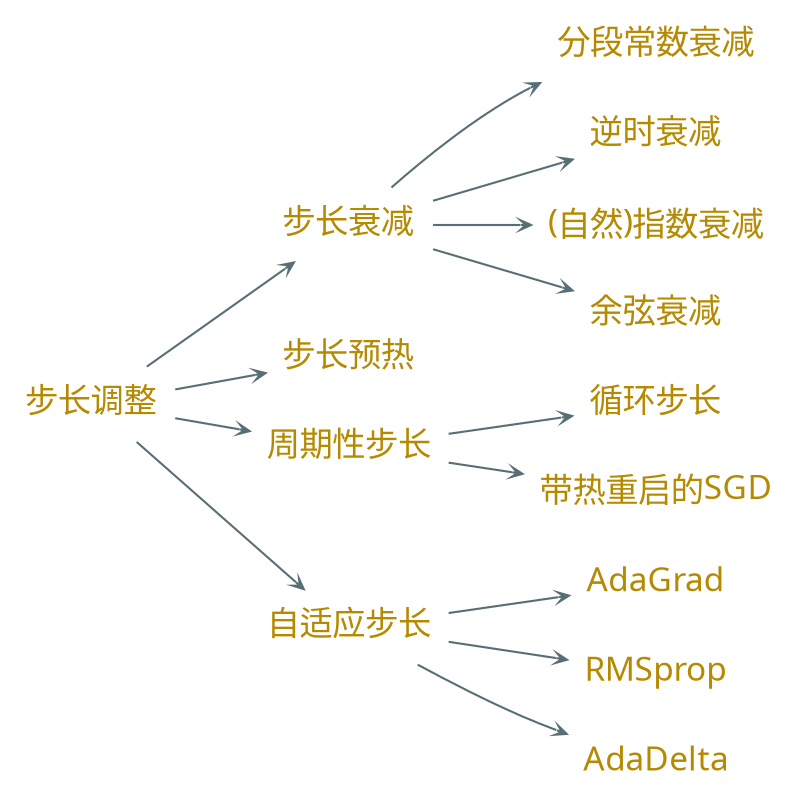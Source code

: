 digraph g {
    graph [nodesep=0.1, ranksep=0.5]
    rankdir=LR
    node [shape=plaintext fontname="EBG,fzlz" fontcolor="#b58900" fontsize=16]
    edge [arrowhead=vee color="#586e75" fontname="EBG,fzlz" fontcolor="#93a1a1" fontsize=12 arrowsize=0.5]
    bgcolor="transparent"

    步长调整 -> {步长衰减,步长预热,周期性步长,自适应步长}

    步长衰减 -> {分段常数衰减,逆时衰减,"(自然)指数衰减",余弦衰减}

    周期性步长 -> {循环步长,带热重启的SGD}

    自适应步长 -> {AdaGrad,RMSprop,AdaDelta}
}
